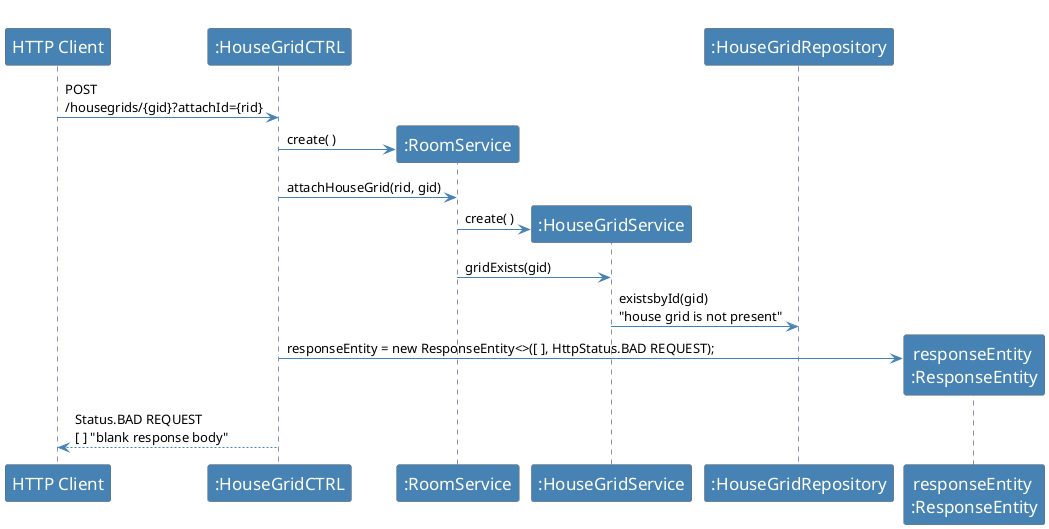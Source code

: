 @startuml

skinparam sequence {
	ArrowColor SteelBlue
	ActorBorderColor Dimgray
	LifeLineBorderColor MidnightBlue
	LifeLineBackgroundColor #A9DCDF

	ParticipantBorderColor Dimgray
	ParticipantBackgroundColor SteelBlue
	ParticipantFontName Calibri Bold
	ParticipantFontSize 17
	ParticipantFontColor Ivory

	ActorBackgroundColor SteelBlue
	ActorFontColor MidnightBlue
	ActorFontSize 17
	ActorFontName Aapex
}

skinparam note {
BorderColor SteelBlue
}

"HTTP Client" -> ":HouseGridCTRL": POST \n/housegrids/{gid}?attachId={rid}

create ":RoomService"
":HouseGridCTRL" -> ":RoomService" : create( )
":HouseGridCTRL" -> ":RoomService" : attachHouseGrid(rid, gid)

create ":HouseGridService"
":RoomService" -> ":HouseGridService" : create( )
":RoomService" -> ":HouseGridService" : gridExists(gid)
":HouseGridService" -> ":HouseGridRepository" : existsbyId(gid) \n"house grid is not present"

create "responseEntity \n:ResponseEntity"
":HouseGridCTRL" ->  "responseEntity \n:ResponseEntity": responseEntity = new ResponseEntity<>([ ], HttpStatus.BAD REQUEST);

":HouseGridCTRL" --> "HTTP Client" : Status.BAD REQUEST \n[ ] "blank response body"
@enduml